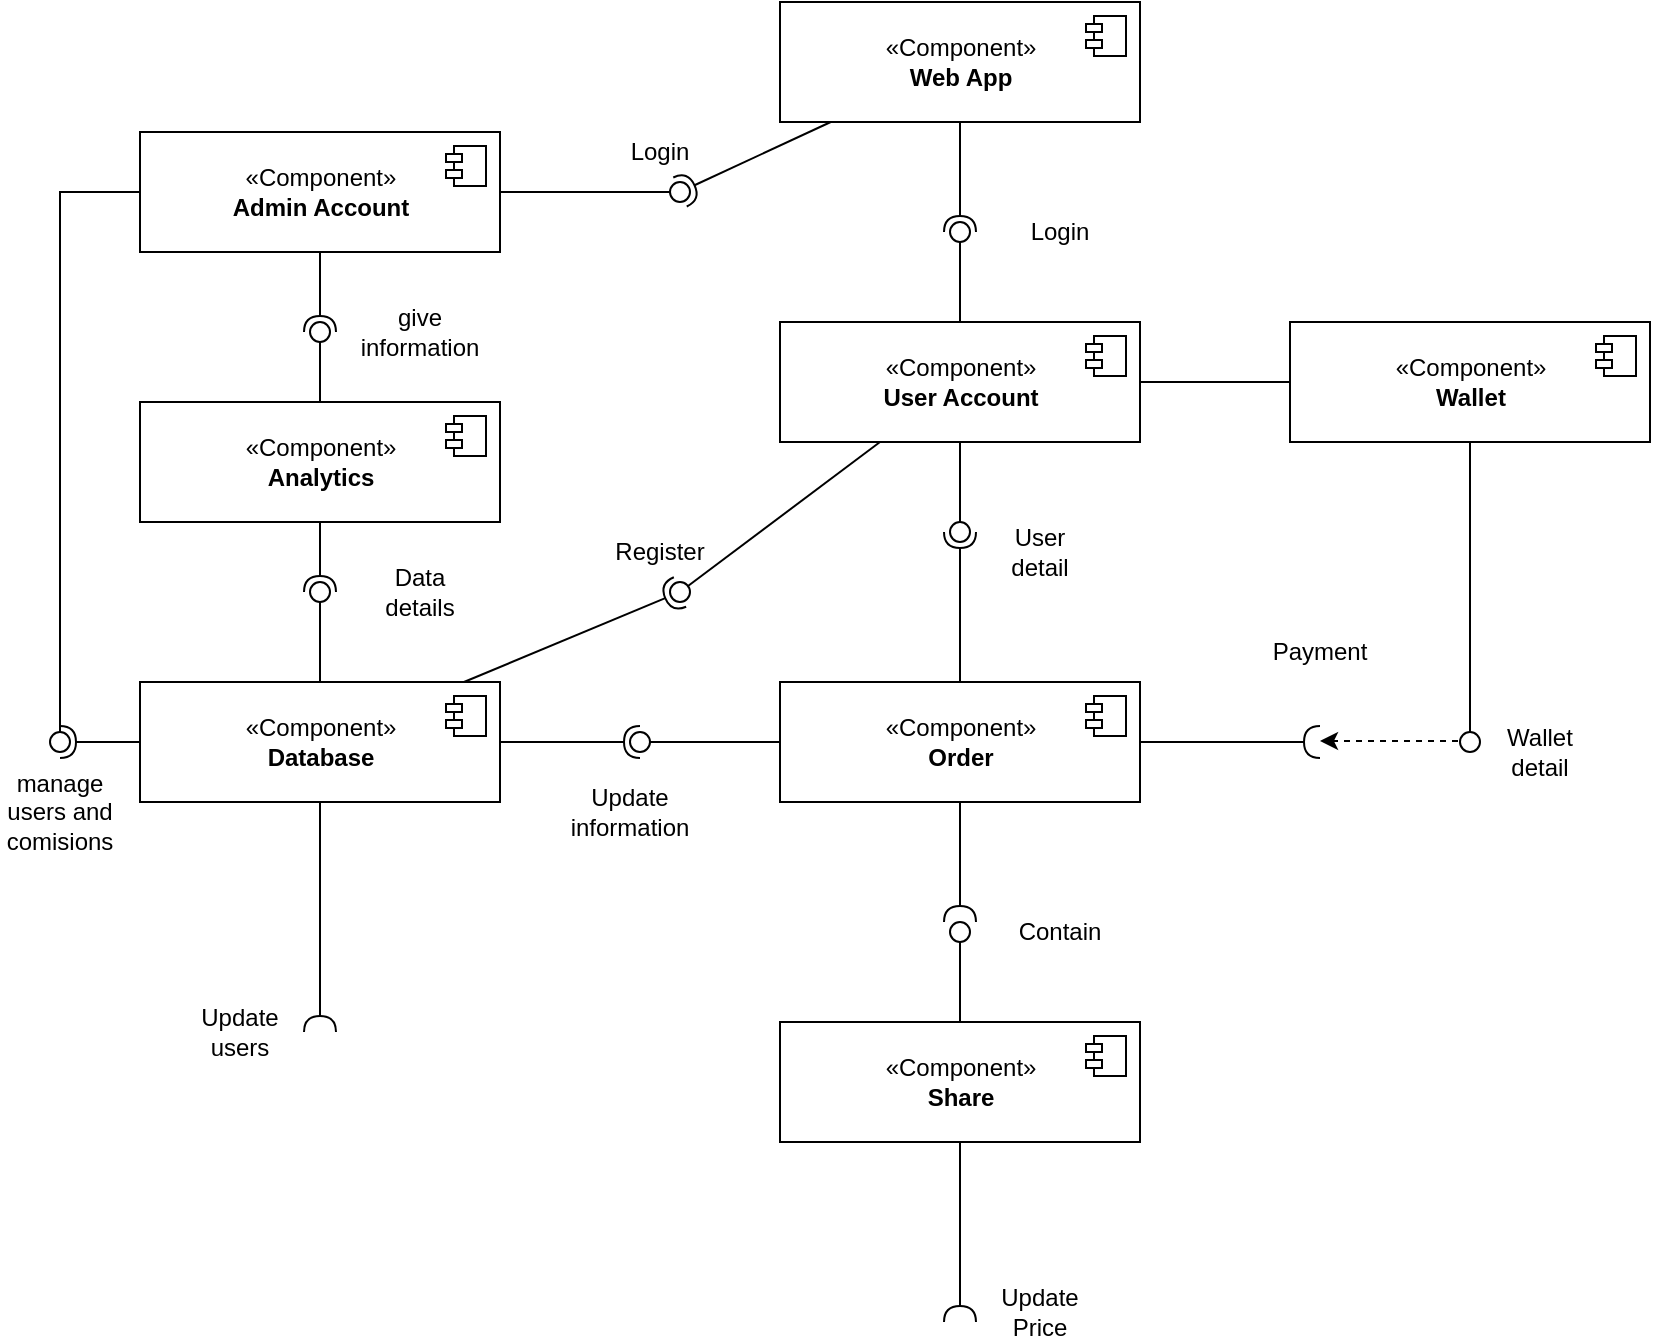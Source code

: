 <mxfile version="16.5.1" type="device"><diagram id="maMSTmq4blaS63TPuyQx" name="Página-1"><mxGraphModel dx="1102" dy="865" grid="1" gridSize="10" guides="1" tooltips="1" connect="1" arrows="1" fold="1" page="1" pageScale="1" pageWidth="1100" pageHeight="850" math="0" shadow="0"><root><mxCell id="0"/><mxCell id="1" parent="0"/><mxCell id="8Eeg9vFplm8o8oIyIRiR-2" value="«Component»&lt;br&gt;&lt;b&gt;User Account&lt;br&gt;&lt;/b&gt;" style="html=1;dropTarget=0;" parent="1" vertex="1"><mxGeometry x="460" y="250" width="180" height="60" as="geometry"/></mxCell><mxCell id="8Eeg9vFplm8o8oIyIRiR-3" value="" style="shape=module;jettyWidth=8;jettyHeight=4;" parent="8Eeg9vFplm8o8oIyIRiR-2" vertex="1"><mxGeometry x="1" width="20" height="20" relative="1" as="geometry"><mxPoint x="-27" y="7" as="offset"/></mxGeometry></mxCell><mxCell id="8Eeg9vFplm8o8oIyIRiR-44" style="edgeStyle=none;rounded=0;orthogonalLoop=1;jettySize=auto;html=1;endArrow=none;endFill=0;" parent="1" source="8Eeg9vFplm8o8oIyIRiR-9" target="8Eeg9vFplm8o8oIyIRiR-2" edge="1"><mxGeometry relative="1" as="geometry"/></mxCell><mxCell id="8Eeg9vFplm8o8oIyIRiR-9" value="«Component»&lt;br&gt;&lt;b&gt;Wallet&lt;br&gt;&lt;/b&gt;" style="html=1;dropTarget=0;" parent="1" vertex="1"><mxGeometry x="715" y="250" width="180" height="60" as="geometry"/></mxCell><mxCell id="8Eeg9vFplm8o8oIyIRiR-10" value="" style="shape=module;jettyWidth=8;jettyHeight=4;" parent="8Eeg9vFplm8o8oIyIRiR-9" vertex="1"><mxGeometry x="1" width="20" height="20" relative="1" as="geometry"><mxPoint x="-27" y="7" as="offset"/></mxGeometry></mxCell><mxCell id="8Eeg9vFplm8o8oIyIRiR-11" value="«Component»&lt;br&gt;&lt;b&gt;Share&lt;br&gt;&lt;/b&gt;" style="html=1;dropTarget=0;" parent="1" vertex="1"><mxGeometry x="460" y="600" width="180" height="60" as="geometry"/></mxCell><mxCell id="8Eeg9vFplm8o8oIyIRiR-12" value="" style="shape=module;jettyWidth=8;jettyHeight=4;" parent="8Eeg9vFplm8o8oIyIRiR-11" vertex="1"><mxGeometry x="1" width="20" height="20" relative="1" as="geometry"><mxPoint x="-27" y="7" as="offset"/></mxGeometry></mxCell><mxCell id="8Eeg9vFplm8o8oIyIRiR-13" value="«Component»&lt;br&gt;&lt;b&gt;Order&lt;br&gt;&lt;/b&gt;" style="html=1;dropTarget=0;" parent="1" vertex="1"><mxGeometry x="460" y="430" width="180" height="60" as="geometry"/></mxCell><mxCell id="8Eeg9vFplm8o8oIyIRiR-14" value="" style="shape=module;jettyWidth=8;jettyHeight=4;" parent="8Eeg9vFplm8o8oIyIRiR-13" vertex="1"><mxGeometry x="1" width="20" height="20" relative="1" as="geometry"><mxPoint x="-27" y="7" as="offset"/></mxGeometry></mxCell><mxCell id="8Eeg9vFplm8o8oIyIRiR-15" value="«Component»&lt;br&gt;&lt;b&gt;Database&lt;br&gt;&lt;/b&gt;" style="html=1;dropTarget=0;" parent="1" vertex="1"><mxGeometry x="140" y="430" width="180" height="60" as="geometry"/></mxCell><mxCell id="8Eeg9vFplm8o8oIyIRiR-16" value="" style="shape=module;jettyWidth=8;jettyHeight=4;" parent="8Eeg9vFplm8o8oIyIRiR-15" vertex="1"><mxGeometry x="1" width="20" height="20" relative="1" as="geometry"><mxPoint x="-27" y="7" as="offset"/></mxGeometry></mxCell><mxCell id="8Eeg9vFplm8o8oIyIRiR-17" value="«Component»&lt;br&gt;&lt;b&gt;Admin Account&lt;br&gt;&lt;/b&gt;" style="html=1;dropTarget=0;" parent="1" vertex="1"><mxGeometry x="140" y="155" width="180" height="60" as="geometry"/></mxCell><mxCell id="8Eeg9vFplm8o8oIyIRiR-18" value="" style="shape=module;jettyWidth=8;jettyHeight=4;" parent="8Eeg9vFplm8o8oIyIRiR-17" vertex="1"><mxGeometry x="1" width="20" height="20" relative="1" as="geometry"><mxPoint x="-27" y="7" as="offset"/></mxGeometry></mxCell><mxCell id="8Eeg9vFplm8o8oIyIRiR-22" value="«Component»&lt;br&gt;&lt;b&gt;Web App&lt;br&gt;&lt;/b&gt;" style="html=1;dropTarget=0;" parent="1" vertex="1"><mxGeometry x="460" y="90" width="180" height="60" as="geometry"/></mxCell><mxCell id="8Eeg9vFplm8o8oIyIRiR-23" value="" style="shape=module;jettyWidth=8;jettyHeight=4;" parent="8Eeg9vFplm8o8oIyIRiR-22" vertex="1"><mxGeometry x="1" width="20" height="20" relative="1" as="geometry"><mxPoint x="-27" y="7" as="offset"/></mxGeometry></mxCell><mxCell id="8Eeg9vFplm8o8oIyIRiR-32" value="" style="rounded=0;orthogonalLoop=1;jettySize=auto;html=1;endArrow=none;endFill=0;sketch=0;sourcePerimeterSpacing=0;targetPerimeterSpacing=0;" parent="1" source="8Eeg9vFplm8o8oIyIRiR-9" target="8Eeg9vFplm8o8oIyIRiR-34" edge="1"><mxGeometry relative="1" as="geometry"><mxPoint x="760" y="545" as="sourcePoint"/></mxGeometry></mxCell><mxCell id="8Eeg9vFplm8o8oIyIRiR-33" value="" style="rounded=0;orthogonalLoop=1;jettySize=auto;html=1;endArrow=halfCircle;endFill=0;endSize=6;strokeWidth=1;sketch=0;" parent="1" source="8Eeg9vFplm8o8oIyIRiR-13" edge="1"><mxGeometry relative="1" as="geometry"><mxPoint x="800" y="545" as="sourcePoint"/><mxPoint x="730" y="460" as="targetPoint"/></mxGeometry></mxCell><mxCell id="8Eeg9vFplm8o8oIyIRiR-40" style="rounded=0;orthogonalLoop=1;jettySize=auto;html=1;dashed=1;" parent="1" edge="1"><mxGeometry relative="1" as="geometry"><mxPoint x="730" y="459.5" as="targetPoint"/><mxPoint x="805" y="459.5" as="sourcePoint"/><Array as="points"><mxPoint x="750" y="459.5"/></Array></mxGeometry></mxCell><mxCell id="8Eeg9vFplm8o8oIyIRiR-34" value="" style="ellipse;whiteSpace=wrap;html=1;align=center;aspect=fixed;resizable=0;points=[];outlineConnect=0;sketch=0;" parent="1" vertex="1"><mxGeometry x="800" y="455" width="10" height="10" as="geometry"/></mxCell><mxCell id="8Eeg9vFplm8o8oIyIRiR-35" value="" style="rounded=0;orthogonalLoop=1;jettySize=auto;html=1;endArrow=none;endFill=0;sketch=0;targetPerimeterSpacing=0;startArrow=none;" parent="1" source="8Eeg9vFplm8o8oIyIRiR-37" edge="1"><mxGeometry relative="1" as="geometry"><mxPoint x="690" y="425" as="sourcePoint"/><mxPoint x="550" y="550" as="targetPoint"/></mxGeometry></mxCell><mxCell id="8Eeg9vFplm8o8oIyIRiR-36" value="" style="rounded=0;orthogonalLoop=1;jettySize=auto;html=1;endArrow=halfCircle;endFill=0;endSize=6;strokeWidth=1;sketch=0;" parent="1" source="8Eeg9vFplm8o8oIyIRiR-13" edge="1"><mxGeometry relative="1" as="geometry"><mxPoint x="730" y="425" as="sourcePoint"/><mxPoint x="550" y="550" as="targetPoint"/></mxGeometry></mxCell><mxCell id="8Eeg9vFplm8o8oIyIRiR-37" value="" style="ellipse;whiteSpace=wrap;html=1;align=center;aspect=fixed;resizable=0;points=[];outlineConnect=0;sketch=0;" parent="1" vertex="1"><mxGeometry x="545" y="550" width="10" height="10" as="geometry"/></mxCell><mxCell id="8Eeg9vFplm8o8oIyIRiR-39" value="" style="rounded=0;orthogonalLoop=1;jettySize=auto;html=1;endArrow=none;endFill=0;sketch=0;sourcePerimeterSpacing=0;" parent="1" source="8Eeg9vFplm8o8oIyIRiR-11" target="8Eeg9vFplm8o8oIyIRiR-37" edge="1"><mxGeometry relative="1" as="geometry"><mxPoint x="550" y="600" as="sourcePoint"/><mxPoint x="550" y="550" as="targetPoint"/></mxGeometry></mxCell><mxCell id="8Eeg9vFplm8o8oIyIRiR-45" value="" style="rounded=0;orthogonalLoop=1;jettySize=auto;html=1;endArrow=none;endFill=0;sketch=0;sourcePerimeterSpacing=0;targetPerimeterSpacing=0;" parent="1" source="8Eeg9vFplm8o8oIyIRiR-2" target="8Eeg9vFplm8o8oIyIRiR-47" edge="1"><mxGeometry relative="1" as="geometry"><mxPoint x="540" y="375" as="sourcePoint"/></mxGeometry></mxCell><mxCell id="8Eeg9vFplm8o8oIyIRiR-46" value="" style="rounded=0;orthogonalLoop=1;jettySize=auto;html=1;endArrow=halfCircle;endFill=0;entryX=0.5;entryY=0.5;endSize=6;strokeWidth=1;sketch=0;" parent="1" source="8Eeg9vFplm8o8oIyIRiR-13" target="8Eeg9vFplm8o8oIyIRiR-47" edge="1"><mxGeometry relative="1" as="geometry"><mxPoint x="580" y="375" as="sourcePoint"/></mxGeometry></mxCell><mxCell id="8Eeg9vFplm8o8oIyIRiR-47" value="" style="ellipse;whiteSpace=wrap;html=1;align=center;aspect=fixed;resizable=0;points=[];outlineConnect=0;sketch=0;" parent="1" vertex="1"><mxGeometry x="545" y="350" width="10" height="10" as="geometry"/></mxCell><mxCell id="8Eeg9vFplm8o8oIyIRiR-48" value="Wallet &lt;br&gt;detail" style="text;html=1;strokeColor=none;fillColor=none;align=center;verticalAlign=middle;whiteSpace=wrap;rounded=0;" parent="1" vertex="1"><mxGeometry x="810" y="450" width="60" height="30" as="geometry"/></mxCell><mxCell id="8Eeg9vFplm8o8oIyIRiR-49" value="Payment" style="text;html=1;strokeColor=none;fillColor=none;align=center;verticalAlign=middle;whiteSpace=wrap;rounded=0;" parent="1" vertex="1"><mxGeometry x="700" y="400" width="60" height="30" as="geometry"/></mxCell><mxCell id="8Eeg9vFplm8o8oIyIRiR-50" value="Contain" style="text;html=1;strokeColor=none;fillColor=none;align=center;verticalAlign=middle;whiteSpace=wrap;rounded=0;" parent="1" vertex="1"><mxGeometry x="570" y="540" width="60" height="30" as="geometry"/></mxCell><mxCell id="8Eeg9vFplm8o8oIyIRiR-51" value="Update Price" style="text;html=1;strokeColor=none;fillColor=none;align=center;verticalAlign=middle;whiteSpace=wrap;rounded=0;" parent="1" vertex="1"><mxGeometry x="560" y="730" width="60" height="30" as="geometry"/></mxCell><mxCell id="8Eeg9vFplm8o8oIyIRiR-52" value="User &lt;br&gt;detail" style="text;html=1;strokeColor=none;fillColor=none;align=center;verticalAlign=middle;whiteSpace=wrap;rounded=0;" parent="1" vertex="1"><mxGeometry x="560" y="350" width="60" height="30" as="geometry"/></mxCell><mxCell id="8Eeg9vFplm8o8oIyIRiR-55" value="" style="rounded=0;orthogonalLoop=1;jettySize=auto;html=1;endArrow=none;endFill=0;sketch=0;sourcePerimeterSpacing=0;targetPerimeterSpacing=0;" parent="1" source="8Eeg9vFplm8o8oIyIRiR-17" target="8Eeg9vFplm8o8oIyIRiR-57" edge="1"><mxGeometry relative="1" as="geometry"><mxPoint x="390" y="185" as="sourcePoint"/></mxGeometry></mxCell><mxCell id="8Eeg9vFplm8o8oIyIRiR-56" value="" style="rounded=0;orthogonalLoop=1;jettySize=auto;html=1;endArrow=halfCircle;endFill=0;entryX=0.5;entryY=0.5;endSize=6;strokeWidth=1;sketch=0;" parent="1" source="8Eeg9vFplm8o8oIyIRiR-22" target="8Eeg9vFplm8o8oIyIRiR-57" edge="1"><mxGeometry relative="1" as="geometry"><mxPoint x="430" y="185" as="sourcePoint"/></mxGeometry></mxCell><mxCell id="8Eeg9vFplm8o8oIyIRiR-57" value="" style="ellipse;whiteSpace=wrap;html=1;align=center;aspect=fixed;resizable=0;points=[];outlineConnect=0;sketch=0;" parent="1" vertex="1"><mxGeometry x="405" y="180" width="10" height="10" as="geometry"/></mxCell><mxCell id="8Eeg9vFplm8o8oIyIRiR-58" value="" style="rounded=0;orthogonalLoop=1;jettySize=auto;html=1;endArrow=none;endFill=0;sketch=0;sourcePerimeterSpacing=0;targetPerimeterSpacing=0;" parent="1" source="8Eeg9vFplm8o8oIyIRiR-2" target="8Eeg9vFplm8o8oIyIRiR-60" edge="1"><mxGeometry relative="1" as="geometry"><mxPoint x="530" y="185" as="sourcePoint"/></mxGeometry></mxCell><mxCell id="8Eeg9vFplm8o8oIyIRiR-59" value="" style="rounded=0;orthogonalLoop=1;jettySize=auto;html=1;endArrow=halfCircle;endFill=0;entryX=0.5;entryY=0.5;endSize=6;strokeWidth=1;sketch=0;" parent="1" source="8Eeg9vFplm8o8oIyIRiR-22" target="8Eeg9vFplm8o8oIyIRiR-60" edge="1"><mxGeometry relative="1" as="geometry"><mxPoint x="570" y="185" as="sourcePoint"/></mxGeometry></mxCell><mxCell id="8Eeg9vFplm8o8oIyIRiR-60" value="" style="ellipse;whiteSpace=wrap;html=1;align=center;aspect=fixed;resizable=0;points=[];outlineConnect=0;sketch=0;" parent="1" vertex="1"><mxGeometry x="545" y="200" width="10" height="10" as="geometry"/></mxCell><mxCell id="8Eeg9vFplm8o8oIyIRiR-61" value="«Component»&lt;br&gt;&lt;b&gt;Analytics&lt;br&gt;&lt;/b&gt;" style="html=1;dropTarget=0;" parent="1" vertex="1"><mxGeometry x="140" y="290" width="180" height="60" as="geometry"/></mxCell><mxCell id="8Eeg9vFplm8o8oIyIRiR-62" value="" style="shape=module;jettyWidth=8;jettyHeight=4;" parent="8Eeg9vFplm8o8oIyIRiR-61" vertex="1"><mxGeometry x="1" width="20" height="20" relative="1" as="geometry"><mxPoint x="-27" y="7" as="offset"/></mxGeometry></mxCell><mxCell id="8Eeg9vFplm8o8oIyIRiR-63" value="" style="rounded=0;orthogonalLoop=1;jettySize=auto;html=1;endArrow=none;endFill=0;sketch=0;sourcePerimeterSpacing=0;targetPerimeterSpacing=0;" parent="1" source="8Eeg9vFplm8o8oIyIRiR-15" target="8Eeg9vFplm8o8oIyIRiR-65" edge="1"><mxGeometry relative="1" as="geometry"><mxPoint x="210" y="385" as="sourcePoint"/></mxGeometry></mxCell><mxCell id="8Eeg9vFplm8o8oIyIRiR-64" value="" style="rounded=0;orthogonalLoop=1;jettySize=auto;html=1;endArrow=halfCircle;endFill=0;entryX=0.5;entryY=0.5;endSize=6;strokeWidth=1;sketch=0;" parent="1" source="8Eeg9vFplm8o8oIyIRiR-61" target="8Eeg9vFplm8o8oIyIRiR-65" edge="1"><mxGeometry relative="1" as="geometry"><mxPoint x="250" y="385" as="sourcePoint"/></mxGeometry></mxCell><mxCell id="8Eeg9vFplm8o8oIyIRiR-65" value="" style="ellipse;whiteSpace=wrap;html=1;align=center;aspect=fixed;resizable=0;points=[];outlineConnect=0;sketch=0;" parent="1" vertex="1"><mxGeometry x="225" y="380" width="10" height="10" as="geometry"/></mxCell><mxCell id="8Eeg9vFplm8o8oIyIRiR-66" value="" style="rounded=0;orthogonalLoop=1;jettySize=auto;html=1;endArrow=none;endFill=0;sketch=0;sourcePerimeterSpacing=0;targetPerimeterSpacing=0;" parent="1" source="8Eeg9vFplm8o8oIyIRiR-13" target="8Eeg9vFplm8o8oIyIRiR-68" edge="1"><mxGeometry relative="1" as="geometry"><mxPoint x="440" y="520" as="sourcePoint"/></mxGeometry></mxCell><mxCell id="8Eeg9vFplm8o8oIyIRiR-67" value="" style="rounded=0;orthogonalLoop=1;jettySize=auto;html=1;endArrow=halfCircle;endFill=0;entryX=0.5;entryY=0.5;endSize=6;strokeWidth=1;sketch=0;" parent="1" source="8Eeg9vFplm8o8oIyIRiR-15" target="8Eeg9vFplm8o8oIyIRiR-68" edge="1"><mxGeometry relative="1" as="geometry"><mxPoint x="410" y="460" as="sourcePoint"/></mxGeometry></mxCell><mxCell id="8Eeg9vFplm8o8oIyIRiR-68" value="" style="ellipse;whiteSpace=wrap;html=1;align=center;aspect=fixed;resizable=0;points=[];outlineConnect=0;sketch=0;" parent="1" vertex="1"><mxGeometry x="385" y="455" width="10" height="10" as="geometry"/></mxCell><mxCell id="8Eeg9vFplm8o8oIyIRiR-69" value="" style="rounded=0;orthogonalLoop=1;jettySize=auto;html=1;endArrow=none;endFill=0;sketch=0;sourcePerimeterSpacing=0;targetPerimeterSpacing=0;" parent="1" source="8Eeg9vFplm8o8oIyIRiR-17" target="8Eeg9vFplm8o8oIyIRiR-71" edge="1"><mxGeometry relative="1" as="geometry"><mxPoint x="80" y="625" as="sourcePoint"/><Array as="points"><mxPoint x="100" y="185"/></Array></mxGeometry></mxCell><mxCell id="8Eeg9vFplm8o8oIyIRiR-70" value="" style="rounded=0;orthogonalLoop=1;jettySize=auto;html=1;endArrow=halfCircle;endFill=0;entryX=0.5;entryY=0.5;endSize=6;strokeWidth=1;sketch=0;" parent="1" source="8Eeg9vFplm8o8oIyIRiR-15" target="8Eeg9vFplm8o8oIyIRiR-71" edge="1"><mxGeometry relative="1" as="geometry"><mxPoint x="250" y="640" as="sourcePoint"/></mxGeometry></mxCell><mxCell id="8Eeg9vFplm8o8oIyIRiR-71" value="" style="ellipse;whiteSpace=wrap;html=1;align=center;aspect=fixed;resizable=0;points=[];outlineConnect=0;sketch=0;" parent="1" vertex="1"><mxGeometry x="95" y="455" width="10" height="10" as="geometry"/></mxCell><mxCell id="8Eeg9vFplm8o8oIyIRiR-72" value="Data details" style="text;html=1;strokeColor=none;fillColor=none;align=center;verticalAlign=middle;whiteSpace=wrap;rounded=0;" parent="1" vertex="1"><mxGeometry x="250" y="370" width="60" height="30" as="geometry"/></mxCell><mxCell id="8Eeg9vFplm8o8oIyIRiR-73" value="" style="rounded=0;orthogonalLoop=1;jettySize=auto;html=1;endArrow=none;endFill=0;sketch=0;sourcePerimeterSpacing=0;targetPerimeterSpacing=0;" parent="1" source="8Eeg9vFplm8o8oIyIRiR-61" target="8Eeg9vFplm8o8oIyIRiR-75" edge="1"><mxGeometry relative="1" as="geometry"><mxPoint x="210" y="245" as="sourcePoint"/></mxGeometry></mxCell><mxCell id="8Eeg9vFplm8o8oIyIRiR-74" value="" style="rounded=0;orthogonalLoop=1;jettySize=auto;html=1;endArrow=halfCircle;endFill=0;entryX=0.5;entryY=0.5;endSize=6;strokeWidth=1;sketch=0;" parent="1" source="8Eeg9vFplm8o8oIyIRiR-17" target="8Eeg9vFplm8o8oIyIRiR-75" edge="1"><mxGeometry relative="1" as="geometry"><mxPoint x="250" y="245" as="sourcePoint"/></mxGeometry></mxCell><mxCell id="8Eeg9vFplm8o8oIyIRiR-75" value="" style="ellipse;whiteSpace=wrap;html=1;align=center;aspect=fixed;resizable=0;points=[];outlineConnect=0;sketch=0;" parent="1" vertex="1"><mxGeometry x="225" y="250" width="10" height="10" as="geometry"/></mxCell><mxCell id="8Eeg9vFplm8o8oIyIRiR-76" value="Update information" style="text;html=1;strokeColor=none;fillColor=none;align=center;verticalAlign=middle;whiteSpace=wrap;rounded=0;" parent="1" vertex="1"><mxGeometry x="355" y="480" width="60" height="30" as="geometry"/></mxCell><mxCell id="8Eeg9vFplm8o8oIyIRiR-77" value="give &lt;br&gt;information" style="text;html=1;strokeColor=none;fillColor=none;align=center;verticalAlign=middle;whiteSpace=wrap;rounded=0;" parent="1" vertex="1"><mxGeometry x="250" y="240" width="60" height="30" as="geometry"/></mxCell><mxCell id="8Eeg9vFplm8o8oIyIRiR-78" value="" style="rounded=0;orthogonalLoop=1;jettySize=auto;html=1;endArrow=none;endFill=0;sketch=0;sourcePerimeterSpacing=0;targetPerimeterSpacing=0;" parent="1" source="8Eeg9vFplm8o8oIyIRiR-2" target="8Eeg9vFplm8o8oIyIRiR-80" edge="1"><mxGeometry relative="1" as="geometry"><mxPoint x="410" y="310" as="sourcePoint"/></mxGeometry></mxCell><mxCell id="8Eeg9vFplm8o8oIyIRiR-79" value="" style="rounded=0;orthogonalLoop=1;jettySize=auto;html=1;endArrow=halfCircle;endFill=0;entryX=0.5;entryY=0.5;endSize=6;strokeWidth=1;sketch=0;" parent="1" source="8Eeg9vFplm8o8oIyIRiR-15" target="8Eeg9vFplm8o8oIyIRiR-80" edge="1"><mxGeometry relative="1" as="geometry"><mxPoint x="415" y="405" as="sourcePoint"/></mxGeometry></mxCell><mxCell id="8Eeg9vFplm8o8oIyIRiR-80" value="" style="ellipse;whiteSpace=wrap;html=1;align=center;aspect=fixed;resizable=0;points=[];outlineConnect=0;sketch=0;" parent="1" vertex="1"><mxGeometry x="405" y="380" width="10" height="10" as="geometry"/></mxCell><mxCell id="8Eeg9vFplm8o8oIyIRiR-81" value="manage users and comisions" style="text;html=1;strokeColor=none;fillColor=none;align=center;verticalAlign=middle;whiteSpace=wrap;rounded=0;" parent="1" vertex="1"><mxGeometry x="70" y="480" width="60" height="30" as="geometry"/></mxCell><mxCell id="8Eeg9vFplm8o8oIyIRiR-83" value="" style="rounded=0;orthogonalLoop=1;jettySize=auto;html=1;endArrow=halfCircle;endFill=0;endSize=6;strokeWidth=1;sketch=0;" parent="1" source="8Eeg9vFplm8o8oIyIRiR-11" edge="1"><mxGeometry relative="1" as="geometry"><mxPoint x="210" y="645" as="sourcePoint"/><mxPoint x="550" y="750" as="targetPoint"/></mxGeometry></mxCell><mxCell id="8Eeg9vFplm8o8oIyIRiR-86" value="" style="rounded=0;orthogonalLoop=1;jettySize=auto;html=1;endArrow=halfCircle;endFill=0;entryX=0.5;entryY=0.5;endSize=6;strokeWidth=1;sketch=0;" parent="1" source="8Eeg9vFplm8o8oIyIRiR-15" edge="1"><mxGeometry relative="1" as="geometry"><mxPoint x="250" y="605" as="sourcePoint"/><mxPoint x="230" y="605" as="targetPoint"/></mxGeometry></mxCell><mxCell id="8Eeg9vFplm8o8oIyIRiR-88" value="Update users" style="text;html=1;strokeColor=none;fillColor=none;align=center;verticalAlign=middle;whiteSpace=wrap;rounded=0;" parent="1" vertex="1"><mxGeometry x="160" y="590" width="60" height="30" as="geometry"/></mxCell><mxCell id="8Eeg9vFplm8o8oIyIRiR-89" value="Register" style="text;html=1;strokeColor=none;fillColor=none;align=center;verticalAlign=middle;whiteSpace=wrap;rounded=0;" parent="1" vertex="1"><mxGeometry x="370" y="350" width="60" height="30" as="geometry"/></mxCell><mxCell id="8Eeg9vFplm8o8oIyIRiR-90" value="Login" style="text;html=1;strokeColor=none;fillColor=none;align=center;verticalAlign=middle;whiteSpace=wrap;rounded=0;" parent="1" vertex="1"><mxGeometry x="570" y="190" width="60" height="30" as="geometry"/></mxCell><mxCell id="8Eeg9vFplm8o8oIyIRiR-91" value="Login" style="text;html=1;strokeColor=none;fillColor=none;align=center;verticalAlign=middle;whiteSpace=wrap;rounded=0;" parent="1" vertex="1"><mxGeometry x="370" y="150" width="60" height="30" as="geometry"/></mxCell></root></mxGraphModel></diagram></mxfile>